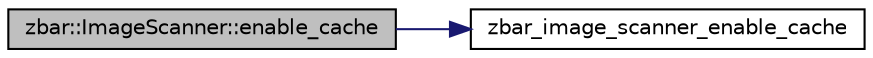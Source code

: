 digraph G
{
  edge [fontname="Helvetica",fontsize="10",labelfontname="Helvetica",labelfontsize="10"];
  node [fontname="Helvetica",fontsize="10",shape=record];
  rankdir=LR;
  Node1 [label="zbar::ImageScanner::enable_cache",height=0.2,width=0.4,color="black", fillcolor="grey75", style="filled" fontcolor="black"];
  Node1 -> Node2 [color="midnightblue",fontsize="10",style="solid"];
  Node2 [label="zbar_image_scanner_enable_cache",height=0.2,width=0.4,color="black", fillcolor="white", style="filled",URL="$zbar_8h.html#a883219fe0b8028d216c95d2bb4cf0634"];
}
